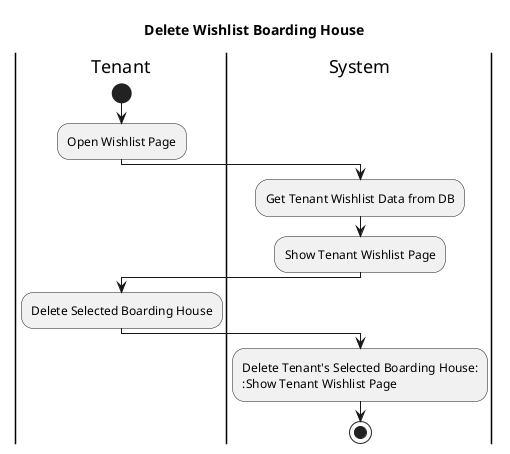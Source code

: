 @startuml
title Delete Wishlist Boarding House
|Tenant|
start
    :Open Wishlist Page;

|System|
    :Get Tenant Wishlist Data from DB;
    :Show Tenant Wishlist Page;

|Tenant|
    :Delete Selected Boarding House;
|System|
    :Delete Tenant's Selected Boarding House:
    :Show Tenant Wishlist Page;
stop

@enduml